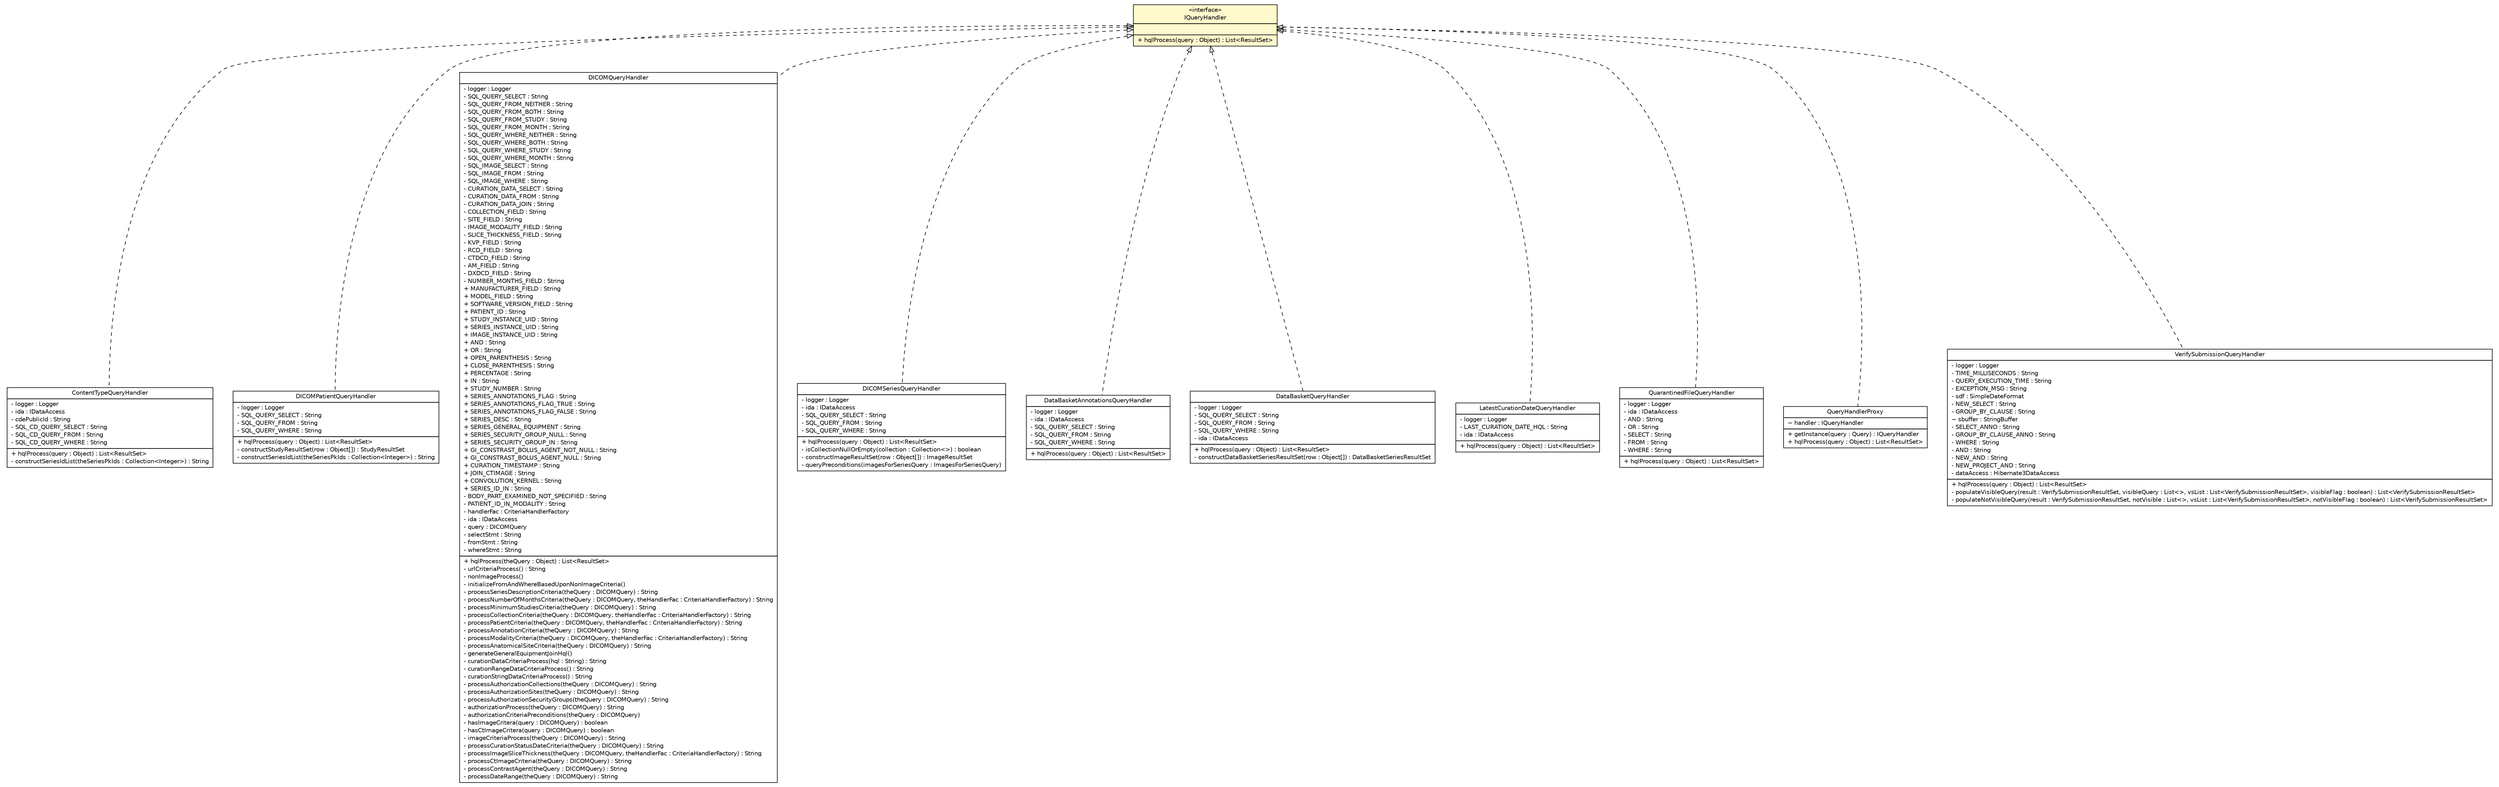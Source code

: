 #!/usr/local/bin/dot
#
# Class diagram 
# Generated by UmlGraph version 4.8 (http://www.spinellis.gr/sw/umlgraph)
#

digraph G {
	edge [fontname="Helvetica",fontsize=10,labelfontname="Helvetica",labelfontsize=10];
	node [fontname="Helvetica",fontsize=10,shape=plaintext];
	// gov.nih.nci.ncia.queryhandler.ContentTypeQueryHandler
	c48153 [label=<<table border="0" cellborder="1" cellspacing="0" cellpadding="2" port="p" href="./ContentTypeQueryHandler.html">
		<tr><td><table border="0" cellspacing="0" cellpadding="1">
			<tr><td> ContentTypeQueryHandler </td></tr>
		</table></td></tr>
		<tr><td><table border="0" cellspacing="0" cellpadding="1">
			<tr><td align="left"> - logger : Logger </td></tr>
			<tr><td align="left"> - ida : IDataAccess </td></tr>
			<tr><td align="left"> - cdePublicId : String </td></tr>
			<tr><td align="left"> - SQL_CD_QUERY_SELECT : String </td></tr>
			<tr><td align="left"> - SQL_CD_QUERY_FROM : String </td></tr>
			<tr><td align="left"> - SQL_CD_QUERY_WHERE : String </td></tr>
		</table></td></tr>
		<tr><td><table border="0" cellspacing="0" cellpadding="1">
			<tr><td align="left"> + hqlProcess(query : Object) : List&lt;ResultSet&gt; </td></tr>
			<tr><td align="left"> - constructSeriesIdList(theSeriesPkIds : Collection&lt;Integer&gt;) : String </td></tr>
		</table></td></tr>
		</table>>, fontname="Helvetica", fontcolor="black", fontsize=10.0];
	// gov.nih.nci.ncia.queryhandler.DICOMPatientQueryHandler
	c48155 [label=<<table border="0" cellborder="1" cellspacing="0" cellpadding="2" port="p" href="./DICOMPatientQueryHandler.html">
		<tr><td><table border="0" cellspacing="0" cellpadding="1">
			<tr><td> DICOMPatientQueryHandler </td></tr>
		</table></td></tr>
		<tr><td><table border="0" cellspacing="0" cellpadding="1">
			<tr><td align="left"> - logger : Logger </td></tr>
			<tr><td align="left"> - SQL_QUERY_SELECT : String </td></tr>
			<tr><td align="left"> - SQL_QUERY_FROM : String </td></tr>
			<tr><td align="left"> - SQL_QUERY_WHERE : String </td></tr>
		</table></td></tr>
		<tr><td><table border="0" cellspacing="0" cellpadding="1">
			<tr><td align="left"> + hqlProcess(query : Object) : List&lt;ResultSet&gt; </td></tr>
			<tr><td align="left"> - constructStudyResultSet(row : Object[]) : StudyResultSet </td></tr>
			<tr><td align="left"> - constructSeriesIdList(theSeriesPkIds : Collection&lt;Integer&gt;) : String </td></tr>
		</table></td></tr>
		</table>>, fontname="Helvetica", fontcolor="black", fontsize=10.0];
	// gov.nih.nci.ncia.queryhandler.DICOMQueryHandler
	c48156 [label=<<table border="0" cellborder="1" cellspacing="0" cellpadding="2" port="p" href="./DICOMQueryHandler.html">
		<tr><td><table border="0" cellspacing="0" cellpadding="1">
			<tr><td> DICOMQueryHandler </td></tr>
		</table></td></tr>
		<tr><td><table border="0" cellspacing="0" cellpadding="1">
			<tr><td align="left"> - logger : Logger </td></tr>
			<tr><td align="left"> - SQL_QUERY_SELECT : String </td></tr>
			<tr><td align="left"> - SQL_QUERY_FROM_NEITHER : String </td></tr>
			<tr><td align="left"> - SQL_QUERY_FROM_BOTH : String </td></tr>
			<tr><td align="left"> - SQL_QUERY_FROM_STUDY : String </td></tr>
			<tr><td align="left"> - SQL_QUERY_FROM_MONTH : String </td></tr>
			<tr><td align="left"> - SQL_QUERY_WHERE_NEITHER : String </td></tr>
			<tr><td align="left"> - SQL_QUERY_WHERE_BOTH : String </td></tr>
			<tr><td align="left"> - SQL_QUERY_WHERE_STUDY : String </td></tr>
			<tr><td align="left"> - SQL_QUERY_WHERE_MONTH : String </td></tr>
			<tr><td align="left"> - SQL_IMAGE_SELECT : String </td></tr>
			<tr><td align="left"> - SQL_IMAGE_FROM : String </td></tr>
			<tr><td align="left"> - SQL_IMAGE_WHERE : String </td></tr>
			<tr><td align="left"> - CURATION_DATA_SELECT : String </td></tr>
			<tr><td align="left"> - CURATION_DATA_FROM : String </td></tr>
			<tr><td align="left"> - CURATION_DATA_JOIN : String </td></tr>
			<tr><td align="left"> - COLLECTION_FIELD : String </td></tr>
			<tr><td align="left"> - SITE_FIELD : String </td></tr>
			<tr><td align="left"> - IMAGE_MODALITY_FIELD : String </td></tr>
			<tr><td align="left"> - SLICE_THICKNESS_FIELD : String </td></tr>
			<tr><td align="left"> - KVP_FIELD : String </td></tr>
			<tr><td align="left"> - RCD_FIELD : String </td></tr>
			<tr><td align="left"> - CTDCD_FIELD : String </td></tr>
			<tr><td align="left"> - AM_FIELD : String </td></tr>
			<tr><td align="left"> - DXDCD_FIELD : String </td></tr>
			<tr><td align="left"> - NUMBER_MONTHS_FIELD : String </td></tr>
			<tr><td align="left"> + MANUFACTURER_FIELD : String </td></tr>
			<tr><td align="left"> + MODEL_FIELD : String </td></tr>
			<tr><td align="left"> + SOFTWARE_VERSION_FIELD : String </td></tr>
			<tr><td align="left"> + PATIENT_ID : String </td></tr>
			<tr><td align="left"> + STUDY_INSTANCE_UID : String </td></tr>
			<tr><td align="left"> + SERIES_INSTANCE_UID : String </td></tr>
			<tr><td align="left"> + IMAGE_INSTANCE_UID : String </td></tr>
			<tr><td align="left"> + AND : String </td></tr>
			<tr><td align="left"> + OR : String </td></tr>
			<tr><td align="left"> + OPEN_PARENTHESIS : String </td></tr>
			<tr><td align="left"> + CLOSE_PARENTHESIS : String </td></tr>
			<tr><td align="left"> + PERCENTAGE : String </td></tr>
			<tr><td align="left"> + IN : String </td></tr>
			<tr><td align="left"> + STUDY_NUMBER : String </td></tr>
			<tr><td align="left"> + SERIES_ANNOTATIONS_FLAG : String </td></tr>
			<tr><td align="left"> + SERIES_ANNOTATIONS_FLAG_TRUE : String </td></tr>
			<tr><td align="left"> + SERIES_ANNOTATIONS_FLAG_FALSE : String </td></tr>
			<tr><td align="left"> + SERIES_DESC : String </td></tr>
			<tr><td align="left"> + SERIES_GENERAL_EQUIPMENT : String </td></tr>
			<tr><td align="left"> + SERIES_SECURITY_GROUP_NULL : String </td></tr>
			<tr><td align="left"> + SERIES_SECURITY_GROUP_IN : String </td></tr>
			<tr><td align="left"> + GI_CONSTRAST_BOLUS_AGENT_NOT_NULL : String </td></tr>
			<tr><td align="left"> + GI_CONSTRAST_BOLUS_AGENT_NULL : String </td></tr>
			<tr><td align="left"> + CURATION_TIMESTAMP : String </td></tr>
			<tr><td align="left"> + JOIN_CTIMAGE : String </td></tr>
			<tr><td align="left"> + CONVOLUTION_KERNEL : String </td></tr>
			<tr><td align="left"> + SERIES_ID_IN : String </td></tr>
			<tr><td align="left"> - BODY_PART_EXAMINED_NOT_SPECIFIED : String </td></tr>
			<tr><td align="left"> - PATIENT_ID_IN_MODALITY : String </td></tr>
			<tr><td align="left"> - handlerFac : CriteriaHandlerFactory </td></tr>
			<tr><td align="left"> - ida : IDataAccess </td></tr>
			<tr><td align="left"> - query : DICOMQuery </td></tr>
			<tr><td align="left"> - selectStmt : String </td></tr>
			<tr><td align="left"> - fromStmt : String </td></tr>
			<tr><td align="left"> - whereStmt : String </td></tr>
		</table></td></tr>
		<tr><td><table border="0" cellspacing="0" cellpadding="1">
			<tr><td align="left"> + hqlProcess(theQuery : Object) : List&lt;ResultSet&gt; </td></tr>
			<tr><td align="left"> - urlCriteriaProcess() : String </td></tr>
			<tr><td align="left"> - nonImageProcess() </td></tr>
			<tr><td align="left"> - initializeFromAndWhereBasedUponNonImageCriteria() </td></tr>
			<tr><td align="left"> - processSeriesDescriptionCriteria(theQuery : DICOMQuery) : String </td></tr>
			<tr><td align="left"> - processNumberOfMonthsCriteria(theQuery : DICOMQuery, theHandlerFac : CriteriaHandlerFactory) : String </td></tr>
			<tr><td align="left"> - processMinimumStudiesCriteria(theQuery : DICOMQuery) : String </td></tr>
			<tr><td align="left"> - processCollectionCriteria(theQuery : DICOMQuery, theHandlerFac : CriteriaHandlerFactory) : String </td></tr>
			<tr><td align="left"> - processPatientCriteria(theQuery : DICOMQuery, theHandlerFac : CriteriaHandlerFactory) : String </td></tr>
			<tr><td align="left"> - processAnnotationCriteria(theQuery : DICOMQuery) : String </td></tr>
			<tr><td align="left"> - processModalityCriteria(theQuery : DICOMQuery, theHandlerFac : CriteriaHandlerFactory) : String </td></tr>
			<tr><td align="left"> - processAnatomicalSiteCriteria(theQuery : DICOMQuery) : String </td></tr>
			<tr><td align="left"> - generateGeneralEquipmentJoinHql() </td></tr>
			<tr><td align="left"> - curationDataCriteriaProcess(hql : String) : String </td></tr>
			<tr><td align="left"> - curationRangeDataCriteriaProcess() : String </td></tr>
			<tr><td align="left"> - curationStringDataCriteriaProcess() : String </td></tr>
			<tr><td align="left"> - processAuthorizationCollections(theQuery : DICOMQuery) : String </td></tr>
			<tr><td align="left"> - processAuthorizationSites(theQuery : DICOMQuery) : String </td></tr>
			<tr><td align="left"> - processAuthorizationSecurityGroups(theQuery : DICOMQuery) : String </td></tr>
			<tr><td align="left"> - authorizationProcess(theQuery : DICOMQuery) : String </td></tr>
			<tr><td align="left"> - authorizationCriteriaPreconditions(theQuery : DICOMQuery) </td></tr>
			<tr><td align="left"> - hasImageCritera(query : DICOMQuery) : boolean </td></tr>
			<tr><td align="left"> - hasCtImageCritera(query : DICOMQuery) : boolean </td></tr>
			<tr><td align="left"> - imageCriteriaProcess(theQuery : DICOMQuery) : String </td></tr>
			<tr><td align="left"> - processCurationStatusDateCriteria(theQuery : DICOMQuery) : String </td></tr>
			<tr><td align="left"> - processImageSliceThickness(theQuery : DICOMQuery, theHandlerFac : CriteriaHandlerFactory) : String </td></tr>
			<tr><td align="left"> - processCtImageCriteria(theQuery : DICOMQuery) : String </td></tr>
			<tr><td align="left"> - processContrastAgent(theQuery : DICOMQuery) : String </td></tr>
			<tr><td align="left"> - processDateRange(theQuery : DICOMQuery) : String </td></tr>
		</table></td></tr>
		</table>>, fontname="Helvetica", fontcolor="black", fontsize=10.0];
	// gov.nih.nci.ncia.queryhandler.DICOMSeriesQueryHandler
	c48157 [label=<<table border="0" cellborder="1" cellspacing="0" cellpadding="2" port="p" href="./DICOMSeriesQueryHandler.html">
		<tr><td><table border="0" cellspacing="0" cellpadding="1">
			<tr><td> DICOMSeriesQueryHandler </td></tr>
		</table></td></tr>
		<tr><td><table border="0" cellspacing="0" cellpadding="1">
			<tr><td align="left"> - logger : Logger </td></tr>
			<tr><td align="left"> - ida : IDataAccess </td></tr>
			<tr><td align="left"> - SQL_QUERY_SELECT : String </td></tr>
			<tr><td align="left"> - SQL_QUERY_FROM : String </td></tr>
			<tr><td align="left"> - SQL_QUERY_WHERE : String </td></tr>
		</table></td></tr>
		<tr><td><table border="0" cellspacing="0" cellpadding="1">
			<tr><td align="left"> + hqlProcess(query : Object) : List&lt;ResultSet&gt; </td></tr>
			<tr><td align="left"> - isCollectionNullOrEmpty(collection : Collection&lt;&gt;) : boolean </td></tr>
			<tr><td align="left"> - constructImageResultSet(row : Object[]) : ImageResultSet </td></tr>
			<tr><td align="left"> - queryPreconditions(imagesForSeriesQuery : ImagesForSeriesQuery) </td></tr>
		</table></td></tr>
		</table>>, fontname="Helvetica", fontcolor="black", fontsize=10.0];
	// gov.nih.nci.ncia.queryhandler.DataBasketAnnotationsQueryHandler
	c48158 [label=<<table border="0" cellborder="1" cellspacing="0" cellpadding="2" port="p" href="./DataBasketAnnotationsQueryHandler.html">
		<tr><td><table border="0" cellspacing="0" cellpadding="1">
			<tr><td> DataBasketAnnotationsQueryHandler </td></tr>
		</table></td></tr>
		<tr><td><table border="0" cellspacing="0" cellpadding="1">
			<tr><td align="left"> - logger : Logger </td></tr>
			<tr><td align="left"> - ida : IDataAccess </td></tr>
			<tr><td align="left"> - SQL_QUERY_SELECT : String </td></tr>
			<tr><td align="left"> - SQL_QUERY_FROM : String </td></tr>
			<tr><td align="left"> - SQL_QUERY_WHERE : String </td></tr>
		</table></td></tr>
		<tr><td><table border="0" cellspacing="0" cellpadding="1">
			<tr><td align="left"> + hqlProcess(query : Object) : List&lt;ResultSet&gt; </td></tr>
		</table></td></tr>
		</table>>, fontname="Helvetica", fontcolor="black", fontsize=10.0];
	// gov.nih.nci.ncia.queryhandler.DataBasketQueryHandler
	c48159 [label=<<table border="0" cellborder="1" cellspacing="0" cellpadding="2" port="p" href="./DataBasketQueryHandler.html">
		<tr><td><table border="0" cellspacing="0" cellpadding="1">
			<tr><td> DataBasketQueryHandler </td></tr>
		</table></td></tr>
		<tr><td><table border="0" cellspacing="0" cellpadding="1">
			<tr><td align="left"> - logger : Logger </td></tr>
			<tr><td align="left"> - SQL_QUERY_SELECT : String </td></tr>
			<tr><td align="left"> - SQL_QUERY_FROM : String </td></tr>
			<tr><td align="left"> - SQL_QUERY_WHERE : String </td></tr>
			<tr><td align="left"> - ida : IDataAccess </td></tr>
		</table></td></tr>
		<tr><td><table border="0" cellspacing="0" cellpadding="1">
			<tr><td align="left"> + hqlProcess(query : Object) : List&lt;ResultSet&gt; </td></tr>
			<tr><td align="left"> - constructDataBasketSeriesResultSet(row : Object[]) : DataBasketSeriesResultSet </td></tr>
		</table></td></tr>
		</table>>, fontname="Helvetica", fontcolor="black", fontsize=10.0];
	// gov.nih.nci.ncia.queryhandler.IQueryHandler
	c48160 [label=<<table border="0" cellborder="1" cellspacing="0" cellpadding="2" port="p" bgcolor="lemonChiffon" href="./IQueryHandler.html">
		<tr><td><table border="0" cellspacing="0" cellpadding="1">
			<tr><td> &laquo;interface&raquo; </td></tr>
			<tr><td> IQueryHandler </td></tr>
		</table></td></tr>
		<tr><td><table border="0" cellspacing="0" cellpadding="1">
			<tr><td align="left">  </td></tr>
		</table></td></tr>
		<tr><td><table border="0" cellspacing="0" cellpadding="1">
			<tr><td align="left"> + hqlProcess(query : Object) : List&lt;ResultSet&gt; </td></tr>
		</table></td></tr>
		</table>>, fontname="Helvetica", fontcolor="black", fontsize=10.0];
	// gov.nih.nci.ncia.queryhandler.LatestCurationDateQueryHandler
	c48161 [label=<<table border="0" cellborder="1" cellspacing="0" cellpadding="2" port="p" href="./LatestCurationDateQueryHandler.html">
		<tr><td><table border="0" cellspacing="0" cellpadding="1">
			<tr><td> LatestCurationDateQueryHandler </td></tr>
		</table></td></tr>
		<tr><td><table border="0" cellspacing="0" cellpadding="1">
			<tr><td align="left"> - logger : Logger </td></tr>
			<tr><td align="left"> - LAST_CURATION_DATE_HQL : String </td></tr>
			<tr><td align="left"> - ida : IDataAccess </td></tr>
		</table></td></tr>
		<tr><td><table border="0" cellspacing="0" cellpadding="1">
			<tr><td align="left"> + hqlProcess(query : Object) : List&lt;ResultSet&gt; </td></tr>
		</table></td></tr>
		</table>>, fontname="Helvetica", fontcolor="black", fontsize=10.0];
	// gov.nih.nci.ncia.queryhandler.QuarantinedFileQueryHandler
	c48162 [label=<<table border="0" cellborder="1" cellspacing="0" cellpadding="2" port="p" href="./QuarantinedFileQueryHandler.html">
		<tr><td><table border="0" cellspacing="0" cellpadding="1">
			<tr><td> QuarantinedFileQueryHandler </td></tr>
		</table></td></tr>
		<tr><td><table border="0" cellspacing="0" cellpadding="1">
			<tr><td align="left"> - logger : Logger </td></tr>
			<tr><td align="left"> - ida : IDataAccess </td></tr>
			<tr><td align="left"> - AND : String </td></tr>
			<tr><td align="left"> - OR : String </td></tr>
			<tr><td align="left"> - SELECT : String </td></tr>
			<tr><td align="left"> - FROM : String </td></tr>
			<tr><td align="left"> - WHERE : String </td></tr>
		</table></td></tr>
		<tr><td><table border="0" cellspacing="0" cellpadding="1">
			<tr><td align="left"> + hqlProcess(query : Object) : List&lt;ResultSet&gt; </td></tr>
		</table></td></tr>
		</table>>, fontname="Helvetica", fontcolor="black", fontsize=10.0];
	// gov.nih.nci.ncia.queryhandler.QueryHandlerProxy
	c48163 [label=<<table border="0" cellborder="1" cellspacing="0" cellpadding="2" port="p" href="./QueryHandlerProxy.html">
		<tr><td><table border="0" cellspacing="0" cellpadding="1">
			<tr><td> QueryHandlerProxy </td></tr>
		</table></td></tr>
		<tr><td><table border="0" cellspacing="0" cellpadding="1">
			<tr><td align="left"> ~ handler : IQueryHandler </td></tr>
		</table></td></tr>
		<tr><td><table border="0" cellspacing="0" cellpadding="1">
			<tr><td align="left"> + getInstance(query : Query) : IQueryHandler </td></tr>
			<tr><td align="left"> + hqlProcess(query : Object) : List&lt;ResultSet&gt; </td></tr>
		</table></td></tr>
		</table>>, fontname="Helvetica", fontcolor="black", fontsize=10.0];
	// gov.nih.nci.ncia.queryhandler.VerifySubmissionQueryHandler
	c48165 [label=<<table border="0" cellborder="1" cellspacing="0" cellpadding="2" port="p" href="./VerifySubmissionQueryHandler.html">
		<tr><td><table border="0" cellspacing="0" cellpadding="1">
			<tr><td> VerifySubmissionQueryHandler </td></tr>
		</table></td></tr>
		<tr><td><table border="0" cellspacing="0" cellpadding="1">
			<tr><td align="left"> - logger : Logger </td></tr>
			<tr><td align="left"> - TIME_MILLISECONDS : String </td></tr>
			<tr><td align="left"> - QUERY_EXECUTION_TIME : String </td></tr>
			<tr><td align="left"> - EXCEPTION_MSG : String </td></tr>
			<tr><td align="left"> - sdf : SimpleDateFormat </td></tr>
			<tr><td align="left"> - NEW_SELECT : String </td></tr>
			<tr><td align="left"> - GROUP_BY_CLAUSE : String </td></tr>
			<tr><td align="left"> ~ sbuffer : StringBuffer </td></tr>
			<tr><td align="left"> - SELECT_ANNO : String </td></tr>
			<tr><td align="left"> - GROUP_BY_CLAUSE_ANNO : String </td></tr>
			<tr><td align="left"> - WHERE : String </td></tr>
			<tr><td align="left"> - AND : String </td></tr>
			<tr><td align="left"> - NEW_AND : String </td></tr>
			<tr><td align="left"> - NEW_PROJECT_AND : String </td></tr>
			<tr><td align="left"> - dataAccess : Hibernate3DataAccess </td></tr>
		</table></td></tr>
		<tr><td><table border="0" cellspacing="0" cellpadding="1">
			<tr><td align="left"> + hqlProcess(query : Object) : List&lt;ResultSet&gt; </td></tr>
			<tr><td align="left"> - populateVisibleQuery(result : VerifySubmissionResultSet, visibleQuery : List&lt;&gt;, vsList : List&lt;VerifySubmissionResultSet&gt;, visibleFlag : boolean) : List&lt;VerifySubmissionResultSet&gt; </td></tr>
			<tr><td align="left"> - populateNotVisibleQuery(result : VerifySubmissionResultSet, notVisible : List&lt;&gt;, vsList : List&lt;VerifySubmissionResultSet&gt;, notVisibleFlag : boolean) : List&lt;VerifySubmissionResultSet&gt; </td></tr>
		</table></td></tr>
		</table>>, fontname="Helvetica", fontcolor="black", fontsize=10.0];
	//gov.nih.nci.ncia.queryhandler.ContentTypeQueryHandler implements gov.nih.nci.ncia.queryhandler.IQueryHandler
	c48160:p -> c48153:p [dir=back,arrowtail=empty,style=dashed];
	//gov.nih.nci.ncia.queryhandler.DICOMPatientQueryHandler implements gov.nih.nci.ncia.queryhandler.IQueryHandler
	c48160:p -> c48155:p [dir=back,arrowtail=empty,style=dashed];
	//gov.nih.nci.ncia.queryhandler.DICOMQueryHandler implements gov.nih.nci.ncia.queryhandler.IQueryHandler
	c48160:p -> c48156:p [dir=back,arrowtail=empty,style=dashed];
	//gov.nih.nci.ncia.queryhandler.DICOMSeriesQueryHandler implements gov.nih.nci.ncia.queryhandler.IQueryHandler
	c48160:p -> c48157:p [dir=back,arrowtail=empty,style=dashed];
	//gov.nih.nci.ncia.queryhandler.DataBasketAnnotationsQueryHandler implements gov.nih.nci.ncia.queryhandler.IQueryHandler
	c48160:p -> c48158:p [dir=back,arrowtail=empty,style=dashed];
	//gov.nih.nci.ncia.queryhandler.DataBasketQueryHandler implements gov.nih.nci.ncia.queryhandler.IQueryHandler
	c48160:p -> c48159:p [dir=back,arrowtail=empty,style=dashed];
	//gov.nih.nci.ncia.queryhandler.LatestCurationDateQueryHandler implements gov.nih.nci.ncia.queryhandler.IQueryHandler
	c48160:p -> c48161:p [dir=back,arrowtail=empty,style=dashed];
	//gov.nih.nci.ncia.queryhandler.QuarantinedFileQueryHandler implements gov.nih.nci.ncia.queryhandler.IQueryHandler
	c48160:p -> c48162:p [dir=back,arrowtail=empty,style=dashed];
	//gov.nih.nci.ncia.queryhandler.QueryHandlerProxy implements gov.nih.nci.ncia.queryhandler.IQueryHandler
	c48160:p -> c48163:p [dir=back,arrowtail=empty,style=dashed];
	//gov.nih.nci.ncia.queryhandler.VerifySubmissionQueryHandler implements gov.nih.nci.ncia.queryhandler.IQueryHandler
	c48160:p -> c48165:p [dir=back,arrowtail=empty,style=dashed];
}

